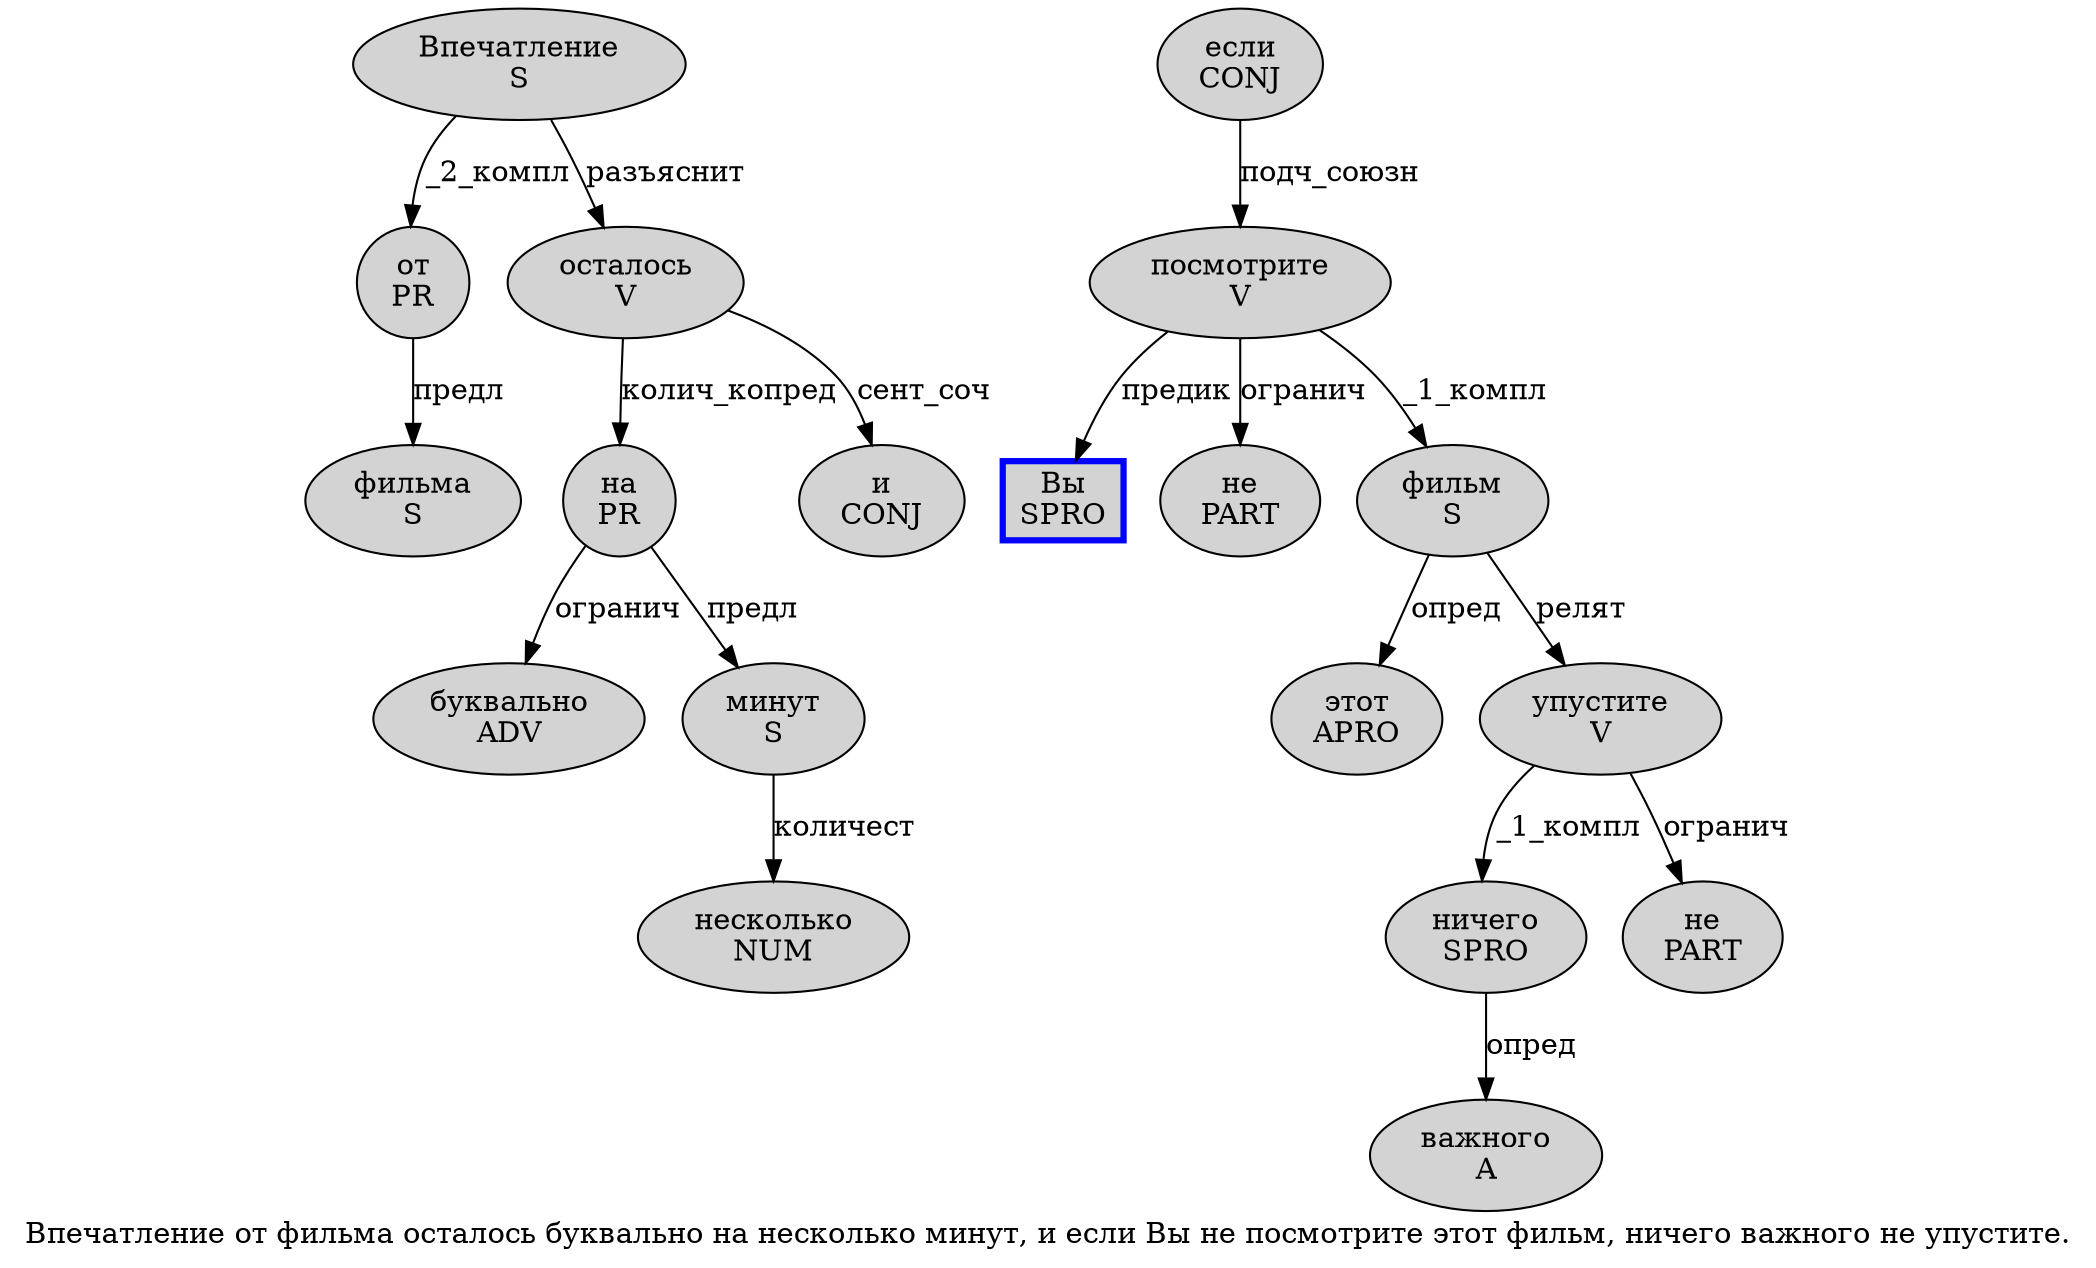 digraph SENTENCE_2430 {
	graph [label="Впечатление от фильма осталось буквально на несколько минут, и если Вы не посмотрите этот фильм, ничего важного не упустите."]
	node [style=filled]
		0 [label="Впечатление
S" color="" fillcolor=lightgray penwidth=1 shape=ellipse]
		1 [label="от
PR" color="" fillcolor=lightgray penwidth=1 shape=ellipse]
		2 [label="фильма
S" color="" fillcolor=lightgray penwidth=1 shape=ellipse]
		3 [label="осталось
V" color="" fillcolor=lightgray penwidth=1 shape=ellipse]
		4 [label="буквально
ADV" color="" fillcolor=lightgray penwidth=1 shape=ellipse]
		5 [label="на
PR" color="" fillcolor=lightgray penwidth=1 shape=ellipse]
		6 [label="несколько
NUM" color="" fillcolor=lightgray penwidth=1 shape=ellipse]
		7 [label="минут
S" color="" fillcolor=lightgray penwidth=1 shape=ellipse]
		9 [label="и
CONJ" color="" fillcolor=lightgray penwidth=1 shape=ellipse]
		10 [label="если
CONJ" color="" fillcolor=lightgray penwidth=1 shape=ellipse]
		11 [label="Вы
SPRO" color=blue fillcolor=lightgray penwidth=3 shape=box]
		12 [label="не
PART" color="" fillcolor=lightgray penwidth=1 shape=ellipse]
		13 [label="посмотрите
V" color="" fillcolor=lightgray penwidth=1 shape=ellipse]
		14 [label="этот
APRO" color="" fillcolor=lightgray penwidth=1 shape=ellipse]
		15 [label="фильм
S" color="" fillcolor=lightgray penwidth=1 shape=ellipse]
		17 [label="ничего
SPRO" color="" fillcolor=lightgray penwidth=1 shape=ellipse]
		18 [label="важного
A" color="" fillcolor=lightgray penwidth=1 shape=ellipse]
		19 [label="не
PART" color="" fillcolor=lightgray penwidth=1 shape=ellipse]
		20 [label="упустите
V" color="" fillcolor=lightgray penwidth=1 shape=ellipse]
			17 -> 18 [label="опред"]
			0 -> 1 [label="_2_компл"]
			0 -> 3 [label="разъяснит"]
			13 -> 11 [label="предик"]
			13 -> 12 [label="огранич"]
			13 -> 15 [label="_1_компл"]
			5 -> 4 [label="огранич"]
			5 -> 7 [label="предл"]
			10 -> 13 [label="подч_союзн"]
			1 -> 2 [label="предл"]
			3 -> 5 [label="колич_копред"]
			3 -> 9 [label="сент_соч"]
			15 -> 14 [label="опред"]
			15 -> 20 [label="релят"]
			7 -> 6 [label="количест"]
			20 -> 17 [label="_1_компл"]
			20 -> 19 [label="огранич"]
}